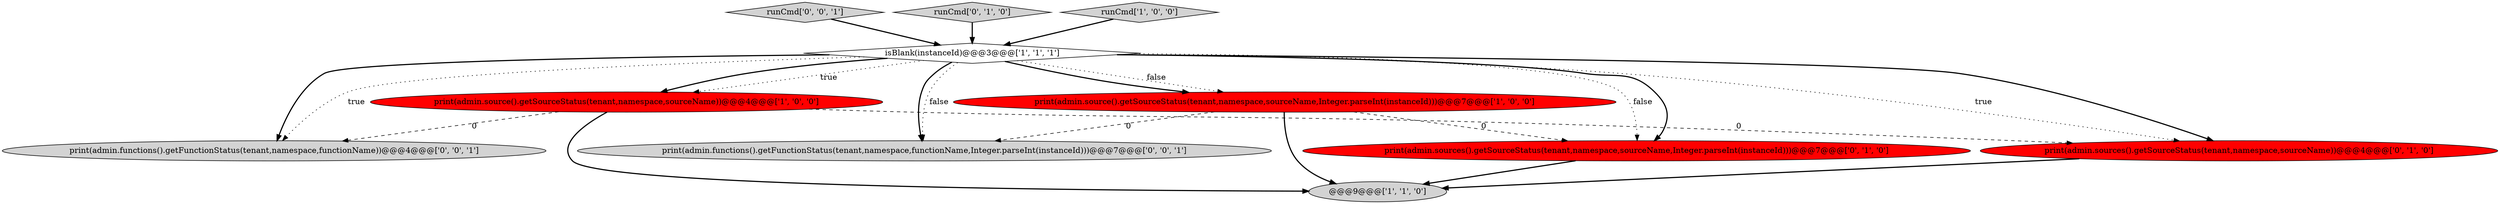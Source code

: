 digraph {
1 [style = filled, label = "isBlank(instanceId)@@@3@@@['1', '1', '1']", fillcolor = white, shape = diamond image = "AAA0AAABBB1BBB"];
10 [style = filled, label = "runCmd['0', '0', '1']", fillcolor = lightgray, shape = diamond image = "AAA0AAABBB3BBB"];
8 [style = filled, label = "print(admin.functions().getFunctionStatus(tenant,namespace,functionName))@@@4@@@['0', '0', '1']", fillcolor = lightgray, shape = ellipse image = "AAA0AAABBB3BBB"];
2 [style = filled, label = "print(admin.source().getSourceStatus(tenant,namespace,sourceName))@@@4@@@['1', '0', '0']", fillcolor = red, shape = ellipse image = "AAA1AAABBB1BBB"];
6 [style = filled, label = "runCmd['0', '1', '0']", fillcolor = lightgray, shape = diamond image = "AAA0AAABBB2BBB"];
9 [style = filled, label = "print(admin.functions().getFunctionStatus(tenant,namespace,functionName,Integer.parseInt(instanceId)))@@@7@@@['0', '0', '1']", fillcolor = lightgray, shape = ellipse image = "AAA0AAABBB3BBB"];
4 [style = filled, label = "print(admin.source().getSourceStatus(tenant,namespace,sourceName,Integer.parseInt(instanceId)))@@@7@@@['1', '0', '0']", fillcolor = red, shape = ellipse image = "AAA1AAABBB1BBB"];
7 [style = filled, label = "print(admin.sources().getSourceStatus(tenant,namespace,sourceName,Integer.parseInt(instanceId)))@@@7@@@['0', '1', '0']", fillcolor = red, shape = ellipse image = "AAA1AAABBB2BBB"];
0 [style = filled, label = "@@@9@@@['1', '1', '0']", fillcolor = lightgray, shape = ellipse image = "AAA0AAABBB1BBB"];
5 [style = filled, label = "print(admin.sources().getSourceStatus(tenant,namespace,sourceName))@@@4@@@['0', '1', '0']", fillcolor = red, shape = ellipse image = "AAA1AAABBB2BBB"];
3 [style = filled, label = "runCmd['1', '0', '0']", fillcolor = lightgray, shape = diamond image = "AAA0AAABBB1BBB"];
1->5 [style = bold, label=""];
1->4 [style = bold, label=""];
1->8 [style = bold, label=""];
3->1 [style = bold, label=""];
1->7 [style = dotted, label="false"];
1->9 [style = dotted, label="false"];
7->0 [style = bold, label=""];
2->8 [style = dashed, label="0"];
1->7 [style = bold, label=""];
1->9 [style = bold, label=""];
4->0 [style = bold, label=""];
6->1 [style = bold, label=""];
4->9 [style = dashed, label="0"];
2->5 [style = dashed, label="0"];
2->0 [style = bold, label=""];
1->4 [style = dotted, label="false"];
5->0 [style = bold, label=""];
4->7 [style = dashed, label="0"];
1->8 [style = dotted, label="true"];
1->2 [style = bold, label=""];
1->2 [style = dotted, label="true"];
10->1 [style = bold, label=""];
1->5 [style = dotted, label="true"];
}
